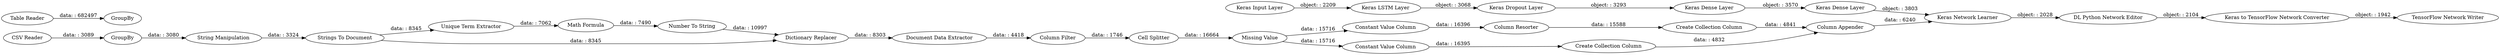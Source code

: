 digraph {
	"-4479564348132754163_440" [label="Missing Value"]
	"-4479564348132754163_434" [label="Unique Term Extractor"]
	"-4479564348132754163_444" [label=GroupBy]
	"-4479564348132754163_436" [label="Dictionary Replacer"]
	"-4479564348132754163_294" [label="Column Appender"]
	"-4479564348132754163_441" [label="Column Filter"]
	"-4479564348132754163_286" [label="Create Collection Column"]
	"-4061860702672491043_400" [label="Keras Dropout Layer"]
	"-4061860702672491043_439" [label="TensorFlow Network Writer"]
	"-4061860702672491043_442" [label="Keras Dense Layer"]
	"-4061860702672491043_397" [label="Keras Network Learner"]
	"-4479564348132754163_439" [label="Cell Splitter"]
	"-4479564348132754163_443" [label="CSV Reader"]
	"-4061860702672491043_440" [label="Keras LSTM Layer"]
	"-4479564348132754163_435" [label="Strings To Document"]
	"-4479564348132754163_437" [label="Number To String"]
	"-4479564348132754163_283" [label="Constant Value Column"]
	"-4479564348132754163_285" [label="Create Collection Column"]
	"-4479564348132754163_284" [label="Constant Value Column"]
	"-4479564348132754163_299" [label="Table Reader"]
	"-4479564348132754163_438" [label="Document Data Extractor"]
	"-4479564348132754163_89" [label="String Manipulation"]
	"-4061860702672491043_441" [label="Keras Dense Layer"]
	"-4479564348132754163_433" [label=GroupBy]
	"-4479564348132754163_442" [label="Math Formula"]
	"-4061860702672491043_391" [label="DL Python Network Editor"]
	"-4479564348132754163_287" [label="Column Resorter"]
	"-4061860702672491043_410" [label="Keras to TensorFlow Network Converter"]
	"-4061860702672491043_398" [label="Keras Input Layer"]
	"-4479564348132754163_294" -> "-4061860702672491043_397" [label="data: : 6240"]
	"-4061860702672491043_440" -> "-4061860702672491043_400" [label="object: : 3068"]
	"-4479564348132754163_442" -> "-4479564348132754163_437" [label="data: : 7490"]
	"-4479564348132754163_438" -> "-4479564348132754163_441" [label="data: : 4418"]
	"-4061860702672491043_410" -> "-4061860702672491043_439" [label="object: : 1942"]
	"-4479564348132754163_444" -> "-4479564348132754163_89" [label="data: : 3080"]
	"-4479564348132754163_299" -> "-4479564348132754163_433" [label="data: : 682497"]
	"-4479564348132754163_437" -> "-4479564348132754163_436" [label="data: : 10997"]
	"-4479564348132754163_283" -> "-4479564348132754163_287" [label="data: : 16396"]
	"-4479564348132754163_435" -> "-4479564348132754163_436" [label="data: : 8345"]
	"-4061860702672491043_441" -> "-4061860702672491043_442" [label="object: : 3570"]
	"-4061860702672491043_442" -> "-4061860702672491043_397" [label="object: : 3803"]
	"-4479564348132754163_287" -> "-4479564348132754163_286" [label="data: : 15588"]
	"-4479564348132754163_440" -> "-4479564348132754163_283" [label="data: : 15716"]
	"-4479564348132754163_89" -> "-4479564348132754163_435" [label="data: : 3324"]
	"-4061860702672491043_391" -> "-4061860702672491043_410" [label="object: : 2104"]
	"-4061860702672491043_398" -> "-4061860702672491043_440" [label="object: : 2209"]
	"-4479564348132754163_441" -> "-4479564348132754163_439" [label="data: : 1746"]
	"-4479564348132754163_435" -> "-4479564348132754163_434" [label="data: : 8345"]
	"-4479564348132754163_436" -> "-4479564348132754163_438" [label="data: : 8303"]
	"-4479564348132754163_286" -> "-4479564348132754163_294" [label="data: : 4841"]
	"-4479564348132754163_434" -> "-4479564348132754163_442" [label="data: : 7062"]
	"-4061860702672491043_397" -> "-4061860702672491043_391" [label="object: : 2028"]
	"-4479564348132754163_284" -> "-4479564348132754163_285" [label="data: : 16395"]
	"-4479564348132754163_443" -> "-4479564348132754163_444" [label="data: : 3089"]
	"-4479564348132754163_440" -> "-4479564348132754163_284" [label="data: : 15716"]
	"-4479564348132754163_285" -> "-4479564348132754163_294" [label="data: : 4832"]
	"-4061860702672491043_400" -> "-4061860702672491043_441" [label="object: : 3293"]
	"-4479564348132754163_439" -> "-4479564348132754163_440" [label="data: : 16664"]
	rankdir=LR
}
